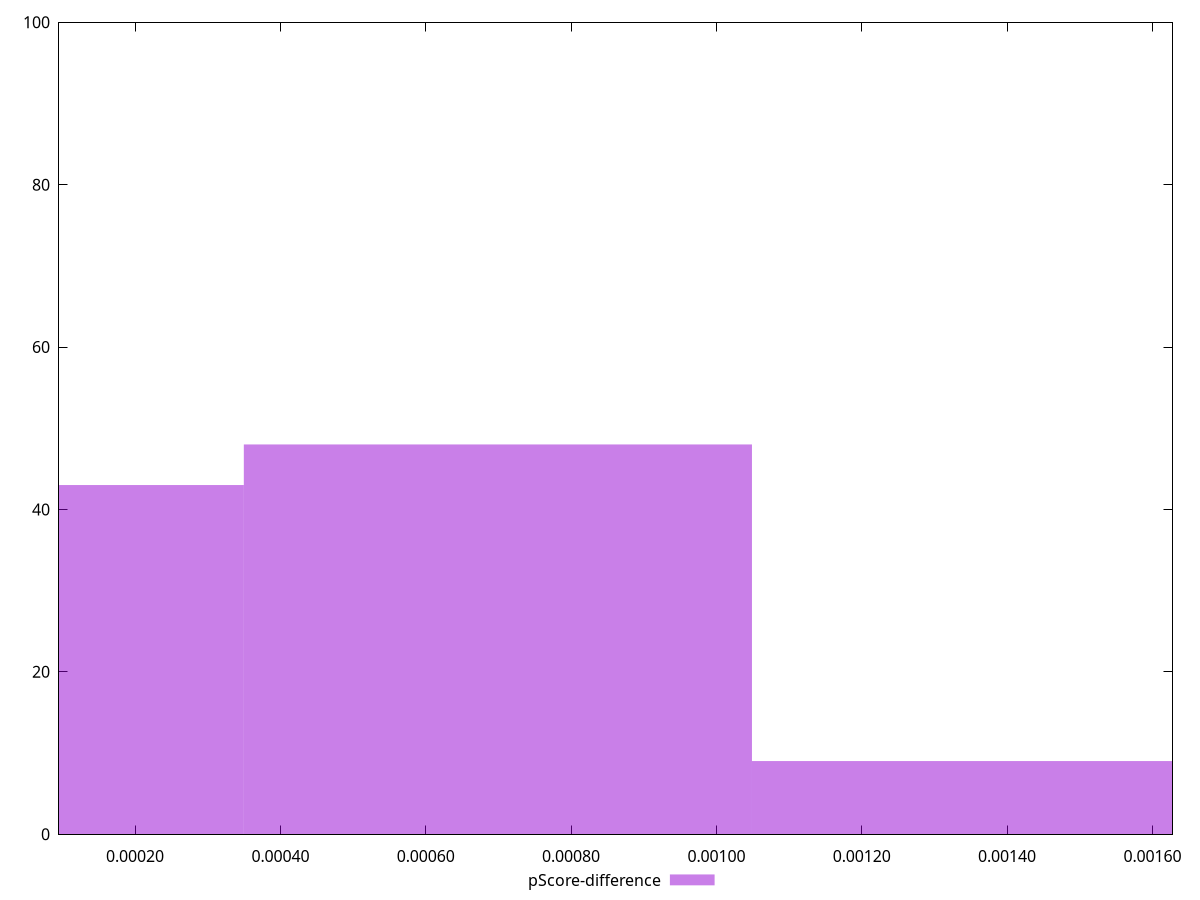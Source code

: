 reset

$pScoreDifference <<EOF
0.0006992648283455212 48
0.0013985296566910424 9
0 43
EOF

set key outside below
set boxwidth 0.0006992648283455212
set xrange [0.00009528367533445659:0.0016276281707421347]
set yrange [0:100]
set trange [0:100]
set style fill transparent solid 0.5 noborder
set terminal svg size 640, 490 enhanced background rgb 'white'
set output "reprap/largest-contentful-paint/samples/pages+cached+noexternal/pScore-difference/histogram.svg"

plot $pScoreDifference title "pScore-difference" with boxes

reset
